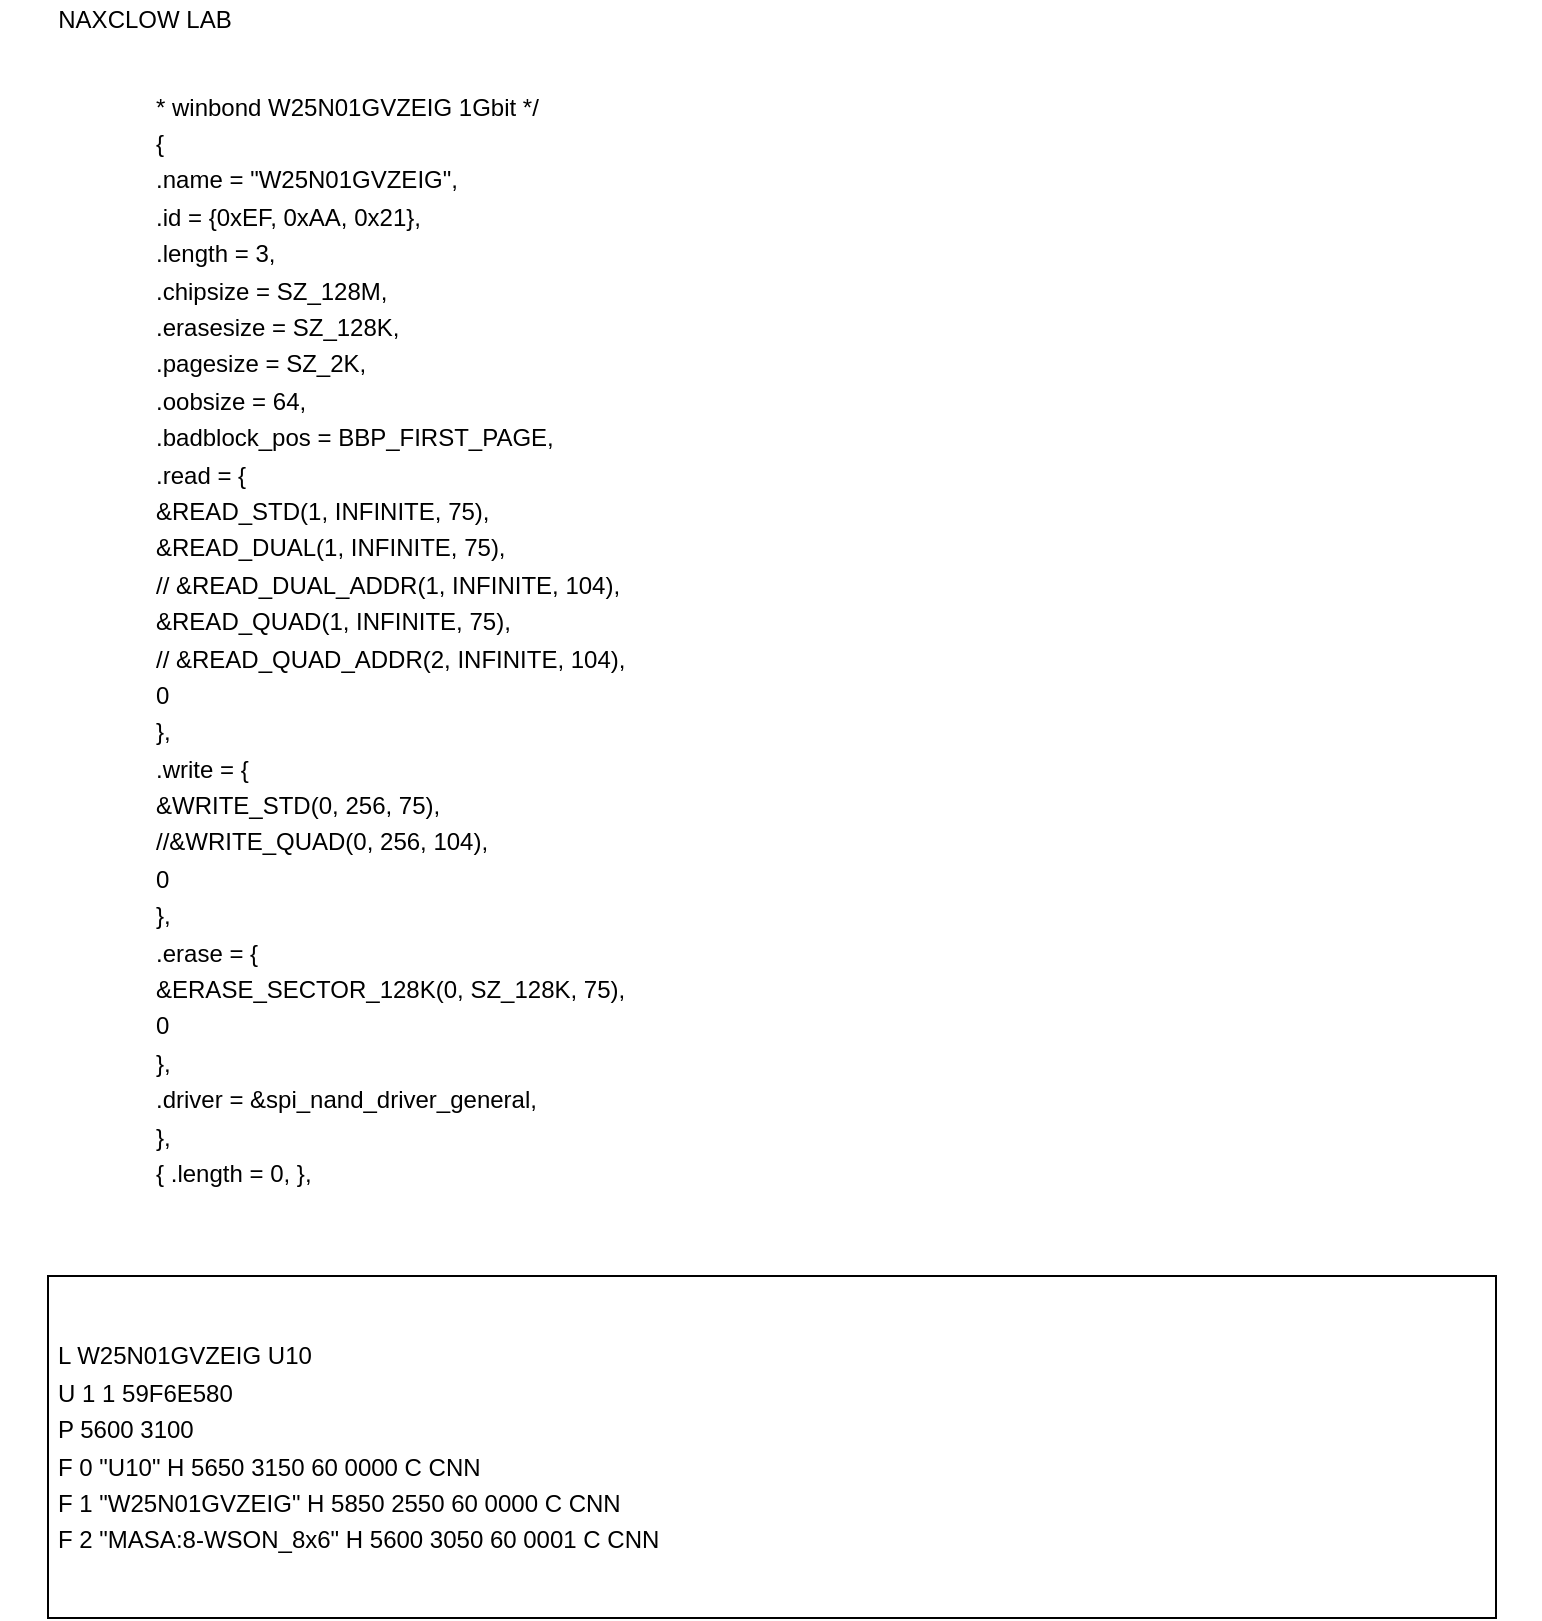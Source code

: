 <mxfile version="10.7.1" type="github"><diagram id="E1-1RJRACIyfKJrpNaI_" name="Page-1"><mxGraphModel dx="1394" dy="789" grid="0" gridSize="10" guides="1" tooltips="1" connect="1" arrows="1" fold="1" page="1" pageScale="1" pageWidth="827" pageHeight="1169" background="#ffffff" math="0" shadow="0"><root><mxCell id="0"/><mxCell id="1" parent="0"/><mxCell id="JC3I9Dm-TbEiIjFtHZJk-3" value="NAXCLOW LAB" style="text;html=1;strokeColor=none;fillColor=none;align=center;verticalAlign=middle;whiteSpace=wrap;rounded=0;" parent="1" vertex="1"><mxGeometry x="13" y="12" width="145" height="20" as="geometry"/></mxCell><mxCell id="JC3I9Dm-TbEiIjFtHZJk-4" value="&lt;table&gt;&lt;tbody&gt;&lt;tr&gt;&lt;td id=&quot;LC869&quot;&gt;&lt;span&gt;&lt;span&gt;*&lt;/span&gt; winbond W25N01GVZEIG  1Gbit &lt;span&gt;*/&lt;/span&gt;&lt;/span&gt;&lt;/td&gt;&lt;/tr&gt;&lt;tr&gt;&lt;td id=&quot;LC870&quot;&gt;&#9;{&lt;/td&gt;&lt;/tr&gt;&lt;tr&gt;&lt;td id=&quot;LC871&quot;&gt;&#9;&#9;.&lt;span&gt;name&lt;/span&gt;      = &lt;span&gt;&lt;span&gt;&quot;&lt;/span&gt;W25N01GVZEIG&lt;span&gt;&quot;&lt;/span&gt;&lt;/span&gt;,&lt;/td&gt;&lt;/tr&gt;&lt;tr&gt;&lt;td id=&quot;LC872&quot;&gt;&#9;&#9;.&lt;span&gt;id&lt;/span&gt;        = {&lt;span&gt;0xEF&lt;/span&gt;, &lt;span&gt;0xAA&lt;/span&gt;, &lt;span&gt;0x21&lt;/span&gt;},&lt;/td&gt;&lt;/tr&gt;&lt;tr&gt;&lt;td id=&quot;LC873&quot;&gt;&#9;&#9;.&lt;span&gt;length&lt;/span&gt;    = &lt;span&gt;3&lt;/span&gt;,&lt;/td&gt;&lt;/tr&gt;&lt;tr&gt;&lt;td id=&quot;LC874&quot;&gt;&#9;&#9;.&lt;span&gt;chipsize&lt;/span&gt;  = SZ_128M,&lt;/td&gt;&lt;/tr&gt;&lt;tr&gt;&lt;td id=&quot;LC875&quot;&gt;&#9;&#9;.&lt;span&gt;erasesize&lt;/span&gt; = SZ_128K,&lt;/td&gt;&lt;/tr&gt;&lt;tr&gt;&lt;td id=&quot;LC876&quot;&gt;&#9;&#9;.&lt;span&gt;pagesize&lt;/span&gt;  = SZ_2K,&lt;/td&gt;&lt;/tr&gt;&lt;tr&gt;&lt;td id=&quot;LC877&quot;&gt;&#9;&#9;.&lt;span&gt;oobsize&lt;/span&gt;   = &lt;span&gt;64&lt;/span&gt;,&lt;/td&gt;&lt;/tr&gt;&lt;tr&gt;&lt;td id=&quot;LC878&quot;&gt;&#9;&#9;.&lt;span&gt;badblock_pos&lt;/span&gt;    = BBP_FIRST_PAGE,&lt;/td&gt;&lt;/tr&gt;&lt;tr&gt;&lt;td id=&quot;LC879&quot;&gt;&#9;&#9;.&lt;span&gt;read&lt;/span&gt;      = {&lt;/td&gt;&lt;/tr&gt;&lt;tr&gt;&lt;td id=&quot;LC880&quot;&gt;&#9;&#9;&#9;&amp;amp;&lt;span&gt;READ_STD&lt;/span&gt;(&lt;span&gt;1&lt;/span&gt;, INFINITE, &lt;span&gt;75&lt;/span&gt;),&lt;/td&gt;&lt;/tr&gt;&lt;tr&gt;&lt;td id=&quot;LC881&quot;&gt;&#9;&#9;&#9;&amp;amp;&lt;span&gt;READ_DUAL&lt;/span&gt;(&lt;span&gt;1&lt;/span&gt;, INFINITE, &lt;span&gt;75&lt;/span&gt;),&lt;/td&gt;&lt;/tr&gt;&lt;tr&gt;&lt;td id=&quot;LC882&quot;&gt;&lt;span&gt;&lt;span&gt;//&lt;/span&gt;&#9;&amp;amp;READ_DUAL_ADDR(1, INFINITE, 104),&lt;/span&gt;&lt;/td&gt;&lt;/tr&gt;&lt;tr&gt;&lt;td id=&quot;LC883&quot;&gt;&#9;&#9;&#9;&amp;amp;&lt;span&gt;READ_QUAD&lt;/span&gt;(&lt;span&gt;1&lt;/span&gt;, INFINITE, &lt;span&gt;75&lt;/span&gt;),&lt;/td&gt;&lt;/tr&gt;&lt;tr&gt;&lt;td id=&quot;LC884&quot;&gt;&lt;span&gt;&lt;span&gt;//&lt;/span&gt;&#9;&amp;amp;READ_QUAD_ADDR(2, INFINITE, 104),&lt;/span&gt;&lt;/td&gt;&lt;/tr&gt;&lt;tr&gt;&lt;td id=&quot;LC885&quot;&gt;&lt;span&gt;0&lt;/span&gt;&lt;/td&gt;&lt;/tr&gt;&lt;tr&gt;&lt;td id=&quot;LC886&quot;&gt;&#9;&#9;},&lt;/td&gt;&lt;/tr&gt;&lt;tr&gt;&lt;td id=&quot;LC887&quot;&gt;&#9;&#9;.&lt;span&gt;write&lt;/span&gt;     = {&lt;/td&gt;&lt;/tr&gt;&lt;tr&gt;&lt;td id=&quot;LC888&quot;&gt;&#9;&#9;&#9;&amp;amp;&lt;span&gt;WRITE_STD&lt;/span&gt;(&lt;span&gt;0&lt;/span&gt;, &lt;span&gt;256&lt;/span&gt;, &lt;span&gt;75&lt;/span&gt;),&lt;/td&gt;&lt;/tr&gt;&lt;tr&gt;&lt;td id=&quot;LC889&quot;&gt;&lt;span&gt;&lt;span&gt;//&lt;/span&gt;&amp;amp;WRITE_QUAD(0, 256, 104),&lt;/span&gt;&lt;/td&gt;&lt;/tr&gt;&lt;tr&gt;&lt;td id=&quot;LC890&quot;&gt;&lt;span&gt;0&lt;/span&gt;&lt;/td&gt;&lt;/tr&gt;&lt;tr&gt;&lt;td id=&quot;LC891&quot;&gt;&#9;&#9;},&lt;/td&gt;&lt;/tr&gt;&lt;tr&gt;&lt;td id=&quot;LC892&quot;&gt;&#9;&#9;.&lt;span&gt;erase&lt;/span&gt;     = {&lt;/td&gt;&lt;/tr&gt;&lt;tr&gt;&lt;td id=&quot;LC893&quot;&gt;&#9;&#9;&#9;&amp;amp;&lt;span&gt;ERASE_SECTOR_128K&lt;/span&gt;(&lt;span&gt;0&lt;/span&gt;, SZ_128K, &lt;span&gt;75&lt;/span&gt;),&lt;/td&gt;&lt;/tr&gt;&lt;tr&gt;&lt;td id=&quot;LC894&quot;&gt;&lt;span&gt;0&lt;/span&gt;&lt;/td&gt;&lt;/tr&gt;&lt;tr&gt;&lt;td id=&quot;LC895&quot;&gt;&#9;&#9;},&lt;/td&gt;&lt;/tr&gt;&lt;tr&gt;&lt;td id=&quot;LC896&quot;&gt;&#9;&#9;.&lt;span&gt;driver&lt;/span&gt;    = &amp;amp;spi_nand_driver_general,&lt;/td&gt;&lt;/tr&gt;&lt;tr&gt;&lt;td id=&quot;LC897&quot;&gt;&#9;},&lt;/td&gt;&lt;/tr&gt;&lt;tr&gt;&lt;td id=&quot;LC898&quot;&gt;&#9;{&#9;.&lt;span&gt;length&lt;/span&gt;    = &lt;span&gt;0&lt;/span&gt;,&#9;},&lt;/td&gt;&lt;/tr&gt;&lt;/tbody&gt;&lt;/table&gt;" style="text;html=1;strokeColor=none;fillColor=none;align=left;verticalAlign=middle;whiteSpace=wrap;rounded=0;" parent="1" vertex="1"><mxGeometry x="86" y="54" width="697" height="555" as="geometry"/></mxCell><mxCell id="JC3I9Dm-TbEiIjFtHZJk-6" value="&lt;table&gt;&lt;tbody&gt;&lt;tr&gt;&lt;td id=&quot;LC191&quot;&gt;L W25N01GVZEIG U10&lt;/td&gt;&lt;/tr&gt;&lt;tr&gt;&lt;td id=&quot;LC192&quot;&gt;U 1 1 59F6E580&lt;/td&gt;&lt;/tr&gt;&lt;tr&gt;&lt;td id=&quot;LC193&quot;&gt;P 5600 3100&lt;/td&gt;&lt;/tr&gt;&lt;tr&gt;&lt;td id=&quot;LC194&quot;&gt;F 0 &quot;U10&quot; H 5650 3150 60  0000 C CNN&lt;/td&gt;&lt;/tr&gt;&lt;tr&gt;&lt;td id=&quot;LC195&quot;&gt;F 1 &quot;W25N01GVZEIG&quot; H 5850 2550 60  0000 C CNN&lt;/td&gt;&lt;/tr&gt;&lt;tr&gt;&lt;td id=&quot;LC196&quot;&gt;F 2 &quot;MASA:8-WSON_8x6&quot; H 5600 3050 60  0001 C CNN&lt;/td&gt;&lt;/tr&gt;&lt;/tbody&gt;&lt;/table&gt;" style="rounded=0;whiteSpace=wrap;html=1;align=left;" parent="1" vertex="1"><mxGeometry x="37" y="650" width="724" height="171" as="geometry"/></mxCell></root></mxGraphModel></diagram></mxfile>